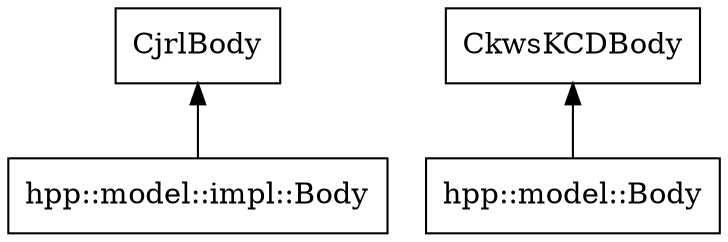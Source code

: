 digraph CD  {
	size = "8,15"
	rankdir = BT
	compound=true
	"CjrlBody" [shape = box]
	"hpp::model::Body" [shape = box]
	"CkwsKCDBody" [shape = box]
	"hpp::model::impl::Body" [shape = box]
	"hpp::model::impl::Body" -> "CjrlBody"
	"hpp::model::Body" -> "CkwsKCDBody"
}

